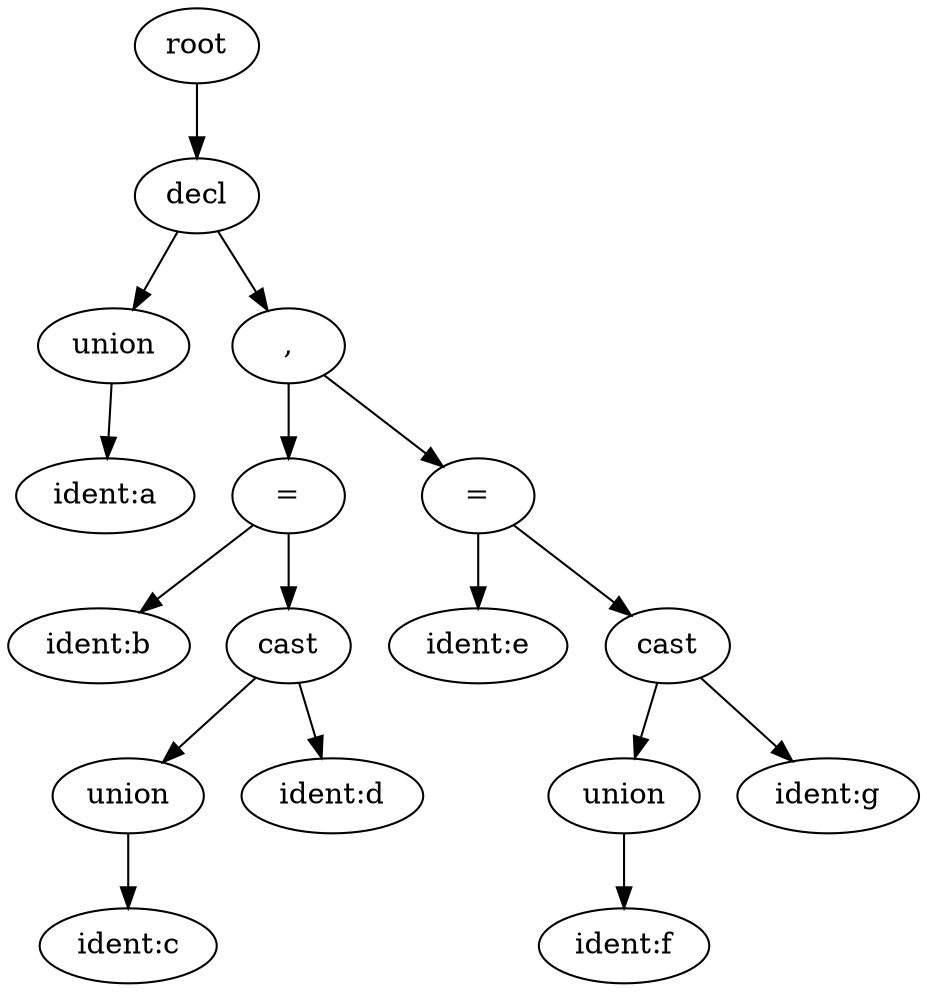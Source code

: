 digraph G {
	p0[label=root]
	p1[label=<decl>]
	p0->p1
	p2[label=<union>]
	p1->p2
	p3[label=<,>]
	p1->p3
	p4[label=<ident:a>]
	p2->p4
	p5[label=<=>]
	p3->p5
	p6[label=<=>]
	p3->p6
	p7[label=<ident:b>]
	p5->p7
	p8[label=<cast>]
	p5->p8
	p9[label=<ident:e>]
	p6->p9
	p10[label=<cast>]
	p6->p10
	p11[label=<union>]
	p8->p11
	p12[label=<ident:d>]
	p8->p12
	p13[label=<union>]
	p10->p13
	p14[label=<ident:g>]
	p10->p14
	p15[label=<ident:c>]
	p11->p15
	p16[label=<ident:f>]
	p13->p16
}
